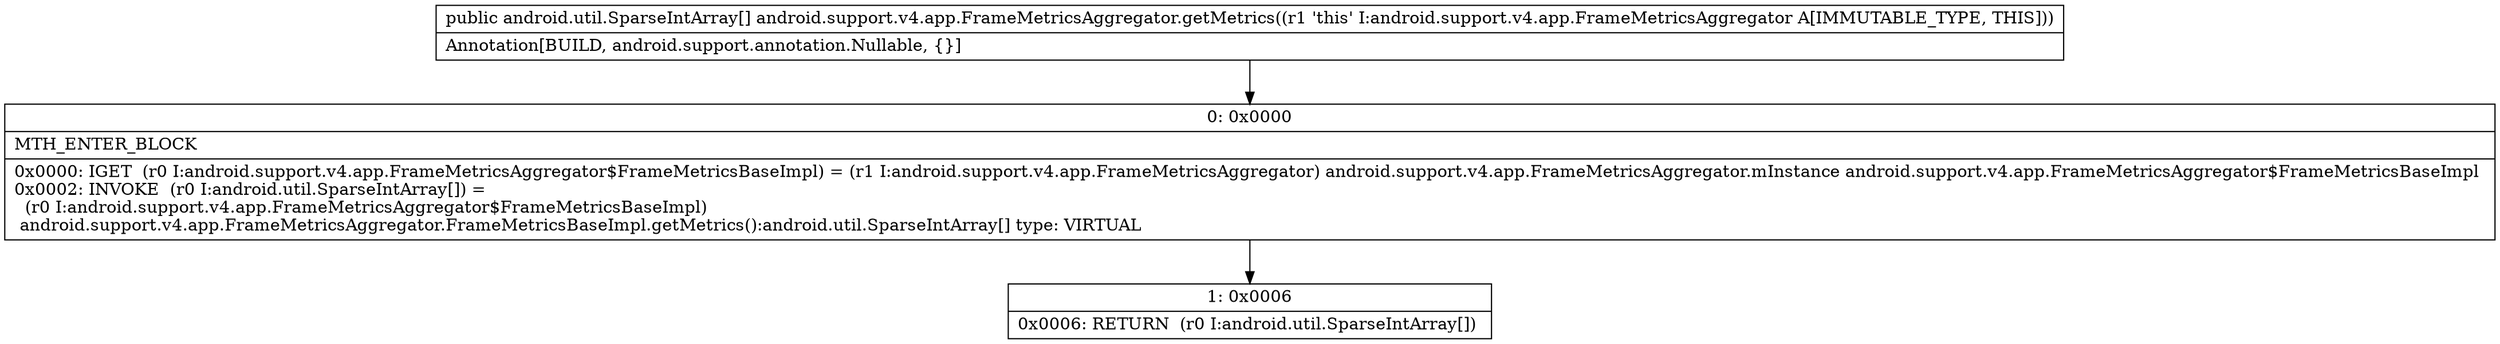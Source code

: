 digraph "CFG forandroid.support.v4.app.FrameMetricsAggregator.getMetrics()[Landroid\/util\/SparseIntArray;" {
Node_0 [shape=record,label="{0\:\ 0x0000|MTH_ENTER_BLOCK\l|0x0000: IGET  (r0 I:android.support.v4.app.FrameMetricsAggregator$FrameMetricsBaseImpl) = (r1 I:android.support.v4.app.FrameMetricsAggregator) android.support.v4.app.FrameMetricsAggregator.mInstance android.support.v4.app.FrameMetricsAggregator$FrameMetricsBaseImpl \l0x0002: INVOKE  (r0 I:android.util.SparseIntArray[]) = \l  (r0 I:android.support.v4.app.FrameMetricsAggregator$FrameMetricsBaseImpl)\l android.support.v4.app.FrameMetricsAggregator.FrameMetricsBaseImpl.getMetrics():android.util.SparseIntArray[] type: VIRTUAL \l}"];
Node_1 [shape=record,label="{1\:\ 0x0006|0x0006: RETURN  (r0 I:android.util.SparseIntArray[]) \l}"];
MethodNode[shape=record,label="{public android.util.SparseIntArray[] android.support.v4.app.FrameMetricsAggregator.getMetrics((r1 'this' I:android.support.v4.app.FrameMetricsAggregator A[IMMUTABLE_TYPE, THIS]))  | Annotation[BUILD, android.support.annotation.Nullable, \{\}]\l}"];
MethodNode -> Node_0;
Node_0 -> Node_1;
}

